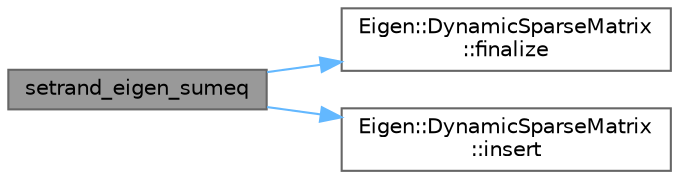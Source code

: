 digraph "setrand_eigen_sumeq"
{
 // LATEX_PDF_SIZE
  bgcolor="transparent";
  edge [fontname=Helvetica,fontsize=10,labelfontname=Helvetica,labelfontsize=10];
  node [fontname=Helvetica,fontsize=10,shape=box,height=0.2,width=0.4];
  rankdir="LR";
  Node1 [id="Node000001",label="setrand_eigen_sumeq",height=0.2,width=0.4,color="gray40", fillcolor="grey60", style="filled", fontcolor="black",tooltip=" "];
  Node1 -> Node2 [id="edge1_Node000001_Node000002",color="steelblue1",style="solid",tooltip=" "];
  Node2 [id="Node000002",label="Eigen::DynamicSparseMatrix\l::finalize",height=0.2,width=0.4,color="grey40", fillcolor="white", style="filled",URL="$class_eigen_1_1_dynamic_sparse_matrix.html#aa0abc0e4565143f103f0d7373bd4a125",tooltip=" "];
  Node1 -> Node3 [id="edge2_Node000001_Node000003",color="steelblue1",style="solid",tooltip=" "];
  Node3 [id="Node000003",label="Eigen::DynamicSparseMatrix\l::insert",height=0.2,width=0.4,color="grey40", fillcolor="white", style="filled",URL="$class_eigen_1_1_dynamic_sparse_matrix.html#ae28e50c784dbaf1eb7a9abfb05dfdc92",tooltip=" "];
}
